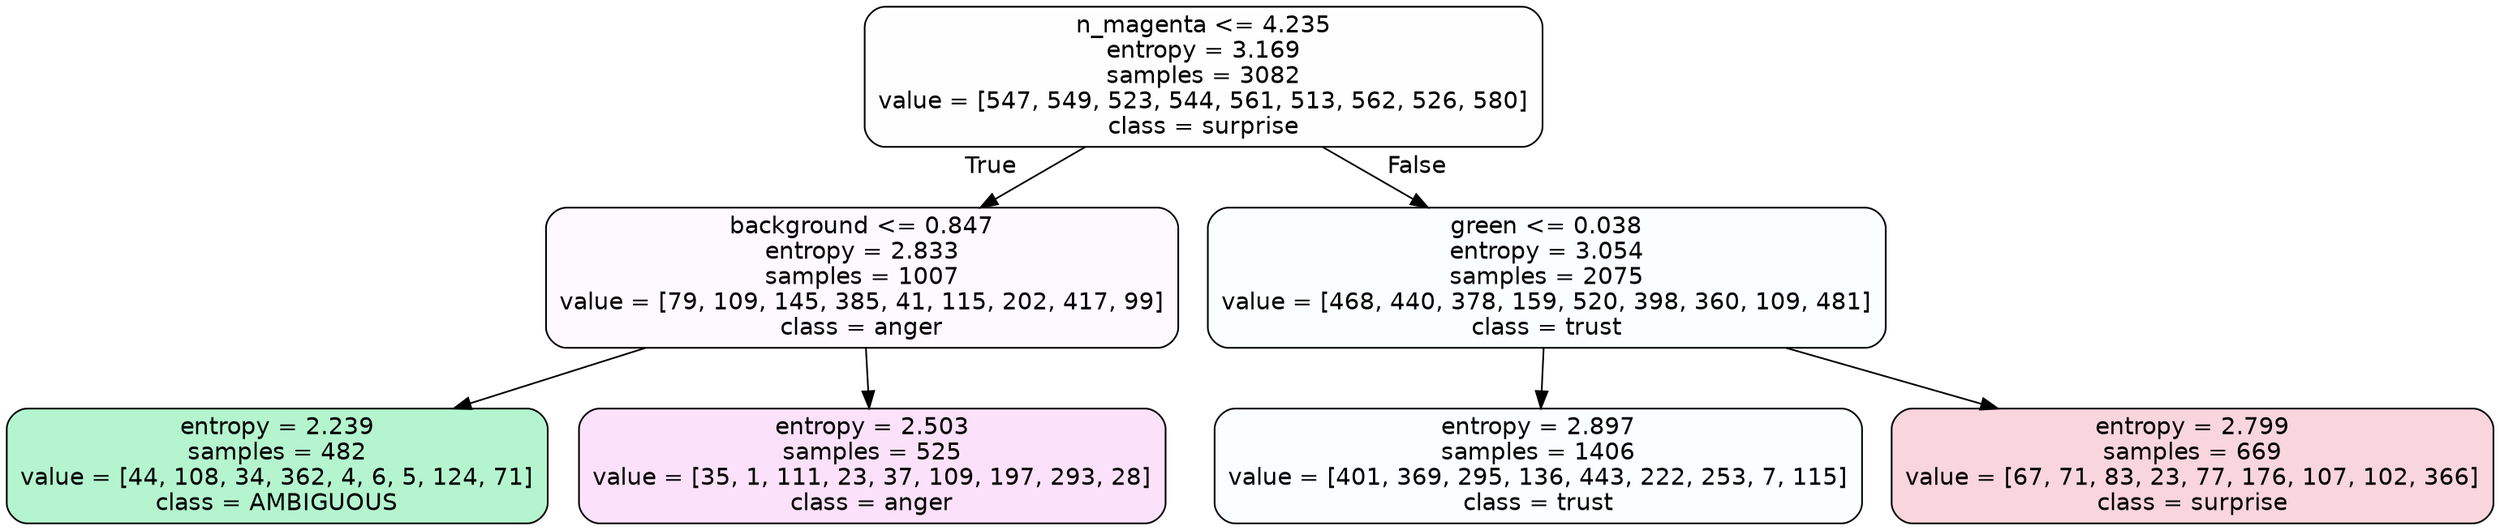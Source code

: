 digraph Tree {
node [shape=box, style="filled, rounded", color="black", fontname=helvetica] ;
edge [fontname=helvetica] ;
0 [label="n_magenta <= 4.235\nentropy = 3.169\nsamples = 3082\nvalue = [547, 549, 523, 544, 561, 513, 562, 526, 580]\nclass = surprise", fillcolor="#e5396401"] ;
1 [label="background <= 0.847\nentropy = 2.833\nsamples = 1007\nvalue = [79, 109, 145, 385, 41, 115, 202, 417, 99]\nclass = anger", fillcolor="#e539d707"] ;
0 -> 1 [labeldistance=2.5, labelangle=45, headlabel="True"] ;
2 [label="entropy = 2.239\nsamples = 482\nvalue = [44, 108, 34, 362, 4, 6, 5, 124, 71]\nclass = AMBIGUOUS", fillcolor="#39e58160"] ;
1 -> 2 ;
3 [label="entropy = 2.503\nsamples = 525\nvalue = [35, 1, 111, 23, 37, 109, 197, 293, 28]\nclass = anger", fillcolor="#e539d726"] ;
1 -> 3 ;
4 [label="green <= 0.038\nentropy = 3.054\nsamples = 2075\nvalue = [468, 440, 378, 159, 520, 398, 360, 109, 481]\nclass = trust", fillcolor="#39d7e504"] ;
0 -> 4 [labeldistance=2.5, labelangle=-45, headlabel="False"] ;
5 [label="entropy = 2.897\nsamples = 1406\nvalue = [401, 369, 295, 136, 443, 222, 253, 7, 115]\nclass = trust", fillcolor="#39d7e506"] ;
4 -> 5 ;
6 [label="entropy = 2.799\nsamples = 669\nvalue = [67, 71, 83, 23, 77, 176, 107, 102, 366]\nclass = surprise", fillcolor="#e5396436"] ;
4 -> 6 ;
}